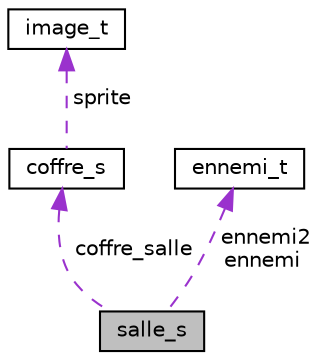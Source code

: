 digraph "salle_s"
{
  edge [fontname="Helvetica",fontsize="10",labelfontname="Helvetica",labelfontsize="10"];
  node [fontname="Helvetica",fontsize="10",shape=record];
  Node1 [label="salle_s",height=0.2,width=0.4,color="black", fillcolor="grey75", style="filled", fontcolor="black"];
  Node2 -> Node1 [dir="back",color="darkorchid3",fontsize="10",style="dashed",label=" coffre_salle" ,fontname="Helvetica"];
  Node2 [label="coffre_s",height=0.2,width=0.4,color="black", fillcolor="white", style="filled",URL="$structcoffre__s.html"];
  Node3 -> Node2 [dir="back",color="darkorchid3",fontsize="10",style="dashed",label=" sprite" ,fontname="Helvetica"];
  Node3 [label="image_t",height=0.2,width=0.4,color="black", fillcolor="white", style="filled",URL="$structimage__t.html"];
  Node4 -> Node1 [dir="back",color="darkorchid3",fontsize="10",style="dashed",label=" ennemi2\nennemi" ,fontname="Helvetica"];
  Node4 [label="ennemi_t",height=0.2,width=0.4,color="black", fillcolor="white", style="filled",URL="$structennemi__t.html"];
}

